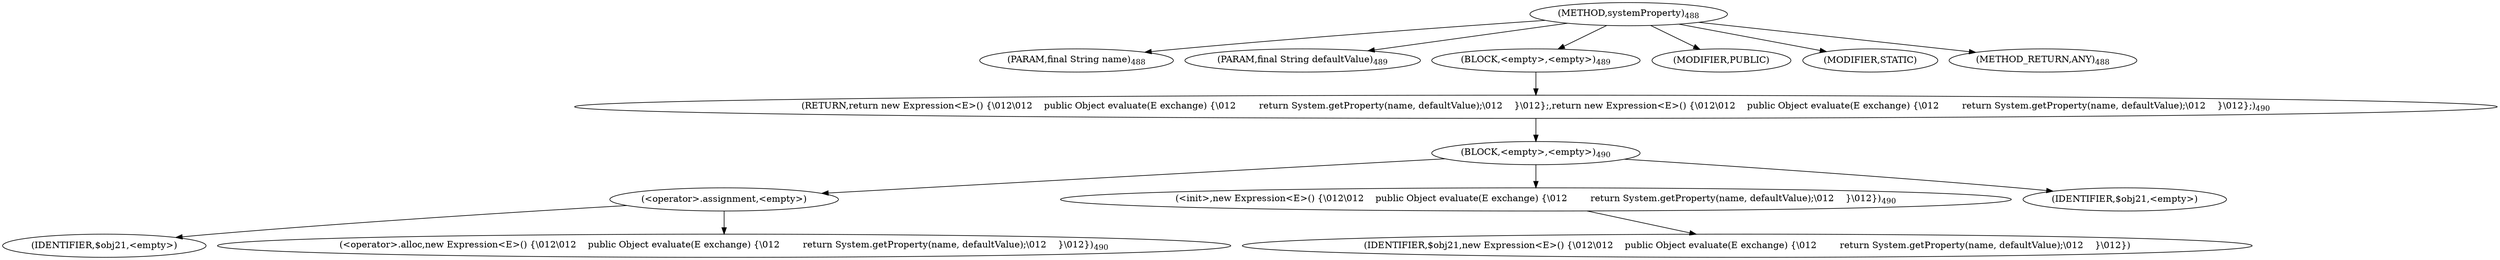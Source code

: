 digraph "systemProperty" {  
"378" [label = <(METHOD,systemProperty)<SUB>488</SUB>> ]
"379" [label = <(PARAM,final String name)<SUB>488</SUB>> ]
"380" [label = <(PARAM,final String defaultValue)<SUB>489</SUB>> ]
"381" [label = <(BLOCK,&lt;empty&gt;,&lt;empty&gt;)<SUB>489</SUB>> ]
"382" [label = <(RETURN,return new Expression&lt;E&gt;() {\012\012    public Object evaluate(E exchange) {\012        return System.getProperty(name, defaultValue);\012    }\012};,return new Expression&lt;E&gt;() {\012\012    public Object evaluate(E exchange) {\012        return System.getProperty(name, defaultValue);\012    }\012};)<SUB>490</SUB>> ]
"383" [label = <(BLOCK,&lt;empty&gt;,&lt;empty&gt;)<SUB>490</SUB>> ]
"384" [label = <(&lt;operator&gt;.assignment,&lt;empty&gt;)> ]
"385" [label = <(IDENTIFIER,$obj21,&lt;empty&gt;)> ]
"386" [label = <(&lt;operator&gt;.alloc,new Expression&lt;E&gt;() {\012\012    public Object evaluate(E exchange) {\012        return System.getProperty(name, defaultValue);\012    }\012})<SUB>490</SUB>> ]
"387" [label = <(&lt;init&gt;,new Expression&lt;E&gt;() {\012\012    public Object evaluate(E exchange) {\012        return System.getProperty(name, defaultValue);\012    }\012})<SUB>490</SUB>> ]
"388" [label = <(IDENTIFIER,$obj21,new Expression&lt;E&gt;() {\012\012    public Object evaluate(E exchange) {\012        return System.getProperty(name, defaultValue);\012    }\012})> ]
"389" [label = <(IDENTIFIER,$obj21,&lt;empty&gt;)> ]
"390" [label = <(MODIFIER,PUBLIC)> ]
"391" [label = <(MODIFIER,STATIC)> ]
"392" [label = <(METHOD_RETURN,ANY)<SUB>488</SUB>> ]
  "378" -> "379" 
  "378" -> "380" 
  "378" -> "381" 
  "378" -> "390" 
  "378" -> "391" 
  "378" -> "392" 
  "381" -> "382" 
  "382" -> "383" 
  "383" -> "384" 
  "383" -> "387" 
  "383" -> "389" 
  "384" -> "385" 
  "384" -> "386" 
  "387" -> "388" 
}
